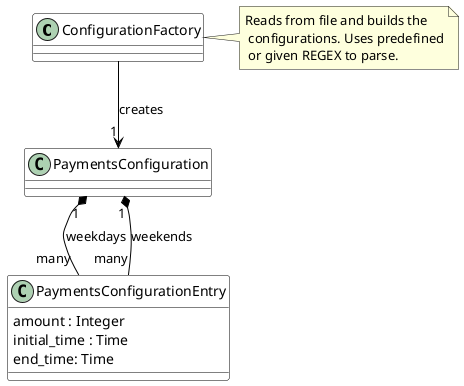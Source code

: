 @startuml
skinparam class {
	BackgroundColor White
	ArrowColor Black
	BorderColor Black
}

class ConfigurationFactory {

}
note right: Reads from file and builds the\n configurations. Uses predefined\n or given REGEX to parse.


class PaymentsConfiguration{

}


class PaymentsConfigurationEntry {
   amount : Integer
   initial_time : Time
   end_time: Time
}

PaymentsConfiguration "1" *-- "many" PaymentsConfigurationEntry : weekdays
PaymentsConfiguration "1" *-- "many" PaymentsConfigurationEntry : weekends
ConfigurationFactory --> "1" PaymentsConfiguration: creates
@enduml
